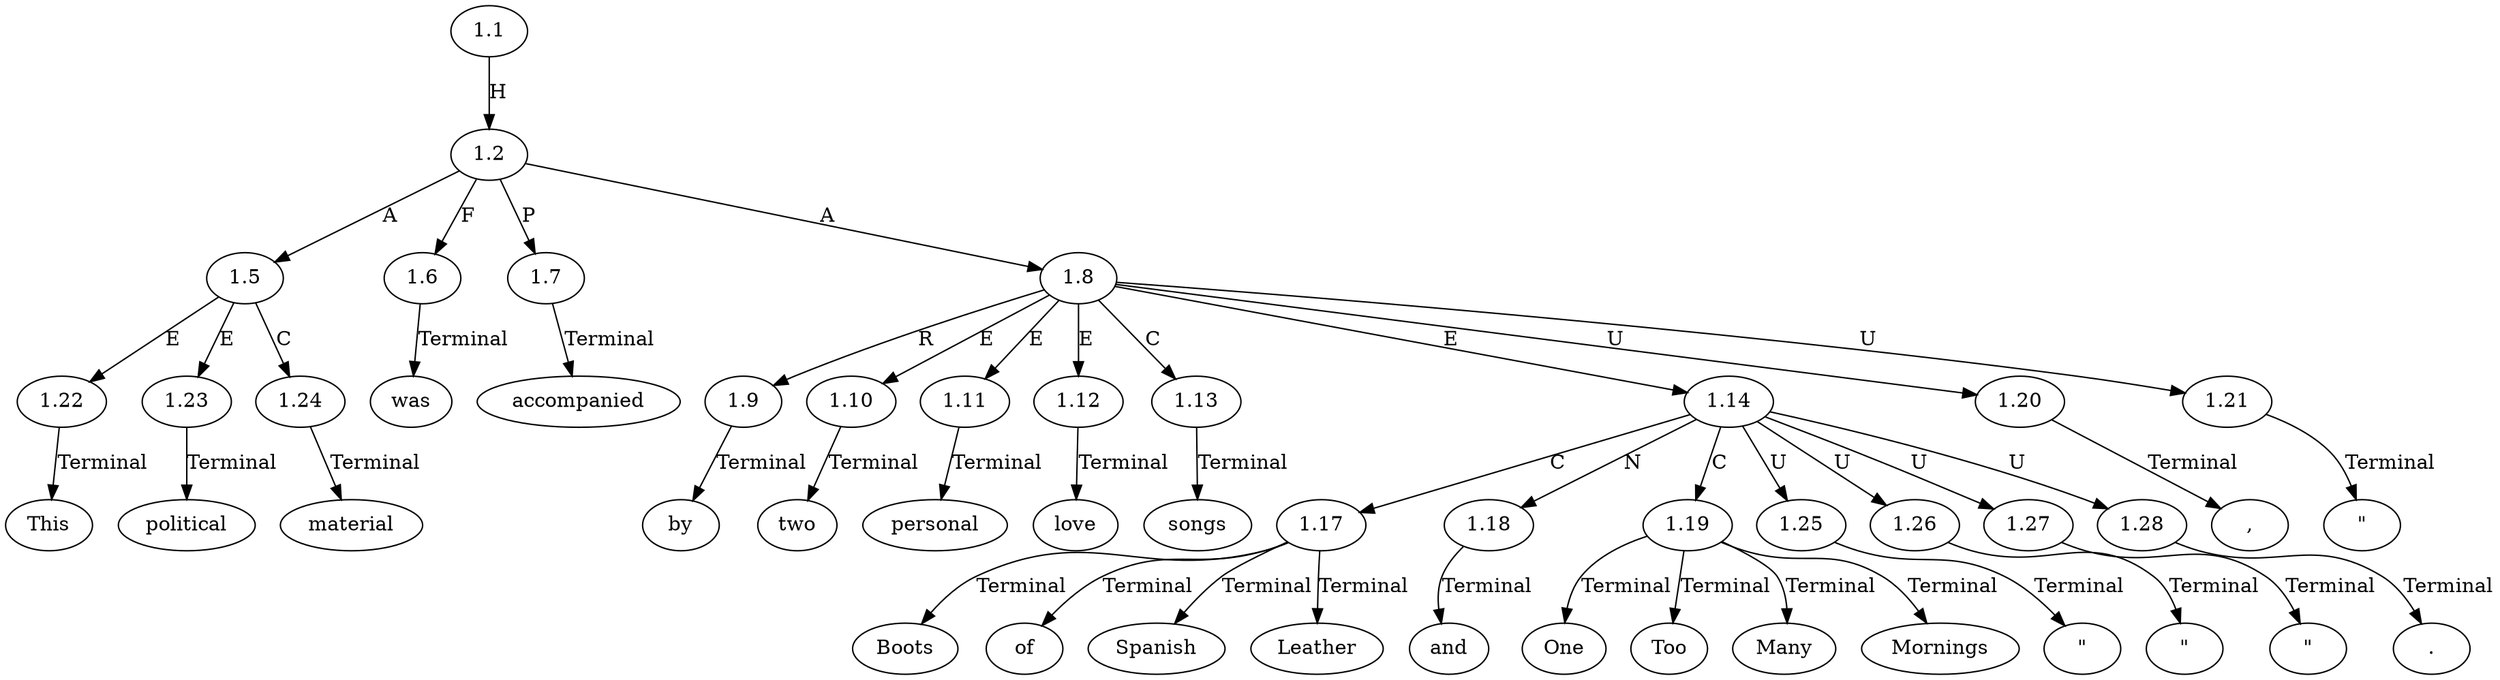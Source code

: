 // Graph
digraph {
	0.1 [label=This ordering=out]
	0.10 [label=songs ordering=out]
	0.11 [label="," ordering=out]
	0.12 [label="\"" ordering=out]
	0.13 [label=Boots ordering=out]
	0.14 [label=of ordering=out]
	0.15 [label=Spanish ordering=out]
	0.16 [label=Leather ordering=out]
	0.17 [label="\"" ordering=out]
	0.18 [label=and ordering=out]
	0.19 [label="\"" ordering=out]
	0.2 [label=political ordering=out]
	0.20 [label=One ordering=out]
	0.21 [label=Too ordering=out]
	0.22 [label=Many ordering=out]
	0.23 [label=Mornings ordering=out]
	0.24 [label="\"" ordering=out]
	0.25 [label="." ordering=out]
	0.3 [label=material ordering=out]
	0.4 [label=was ordering=out]
	0.5 [label=accompanied ordering=out]
	0.6 [label=by ordering=out]
	0.7 [label=two ordering=out]
	0.8 [label=personal ordering=out]
	0.9 [label=love ordering=out]
	1.1 [label=1.1 ordering=out]
	1.2 [label=1.2 ordering=out]
	1.5 [label=1.5 ordering=out]
	1.6 [label=1.6 ordering=out]
	1.7 [label=1.7 ordering=out]
	1.8 [label=1.8 ordering=out]
	1.9 [label=1.9 ordering=out]
	1.10 [label=1.10 ordering=out]
	1.11 [label=1.11 ordering=out]
	1.12 [label=1.12 ordering=out]
	1.13 [label=1.13 ordering=out]
	1.14 [label=1.14 ordering=out]
	1.17 [label=1.17 ordering=out]
	1.18 [label=1.18 ordering=out]
	1.19 [label=1.19 ordering=out]
	1.20 [label=1.20 ordering=out]
	1.21 [label=1.21 ordering=out]
	1.22 [label=1.22 ordering=out]
	1.23 [label=1.23 ordering=out]
	1.24 [label=1.24 ordering=out]
	1.25 [label=1.25 ordering=out]
	1.26 [label=1.26 ordering=out]
	1.27 [label=1.27 ordering=out]
	1.28 [label=1.28 ordering=out]
	1.1 -> 1.2 [label=H ordering=out]
	1.2 -> 1.5 [label=A ordering=out]
	1.2 -> 1.6 [label=F ordering=out]
	1.2 -> 1.7 [label=P ordering=out]
	1.2 -> 1.8 [label=A ordering=out]
	1.5 -> 1.22 [label=E ordering=out]
	1.5 -> 1.23 [label=E ordering=out]
	1.5 -> 1.24 [label=C ordering=out]
	1.6 -> 0.4 [label=Terminal ordering=out]
	1.7 -> 0.5 [label=Terminal ordering=out]
	1.8 -> 1.9 [label=R ordering=out]
	1.8 -> 1.10 [label=E ordering=out]
	1.8 -> 1.11 [label=E ordering=out]
	1.8 -> 1.12 [label=E ordering=out]
	1.8 -> 1.13 [label=C ordering=out]
	1.8 -> 1.14 [label=E ordering=out]
	1.8 -> 1.20 [label=U ordering=out]
	1.8 -> 1.21 [label=U ordering=out]
	1.9 -> 0.6 [label=Terminal ordering=out]
	1.10 -> 0.7 [label=Terminal ordering=out]
	1.11 -> 0.8 [label=Terminal ordering=out]
	1.12 -> 0.9 [label=Terminal ordering=out]
	1.13 -> 0.10 [label=Terminal ordering=out]
	1.14 -> 1.17 [label=C ordering=out]
	1.14 -> 1.18 [label=N ordering=out]
	1.14 -> 1.19 [label=C ordering=out]
	1.14 -> 1.25 [label=U ordering=out]
	1.14 -> 1.26 [label=U ordering=out]
	1.14 -> 1.27 [label=U ordering=out]
	1.14 -> 1.28 [label=U ordering=out]
	1.17 -> 0.13 [label=Terminal ordering=out]
	1.17 -> 0.14 [label=Terminal ordering=out]
	1.17 -> 0.15 [label=Terminal ordering=out]
	1.17 -> 0.16 [label=Terminal ordering=out]
	1.18 -> 0.18 [label=Terminal ordering=out]
	1.19 -> 0.20 [label=Terminal ordering=out]
	1.19 -> 0.21 [label=Terminal ordering=out]
	1.19 -> 0.22 [label=Terminal ordering=out]
	1.19 -> 0.23 [label=Terminal ordering=out]
	1.20 -> 0.11 [label=Terminal ordering=out]
	1.21 -> 0.12 [label=Terminal ordering=out]
	1.22 -> 0.1 [label=Terminal ordering=out]
	1.23 -> 0.2 [label=Terminal ordering=out]
	1.24 -> 0.3 [label=Terminal ordering=out]
	1.25 -> 0.17 [label=Terminal ordering=out]
	1.26 -> 0.19 [label=Terminal ordering=out]
	1.27 -> 0.24 [label=Terminal ordering=out]
	1.28 -> 0.25 [label=Terminal ordering=out]
}
